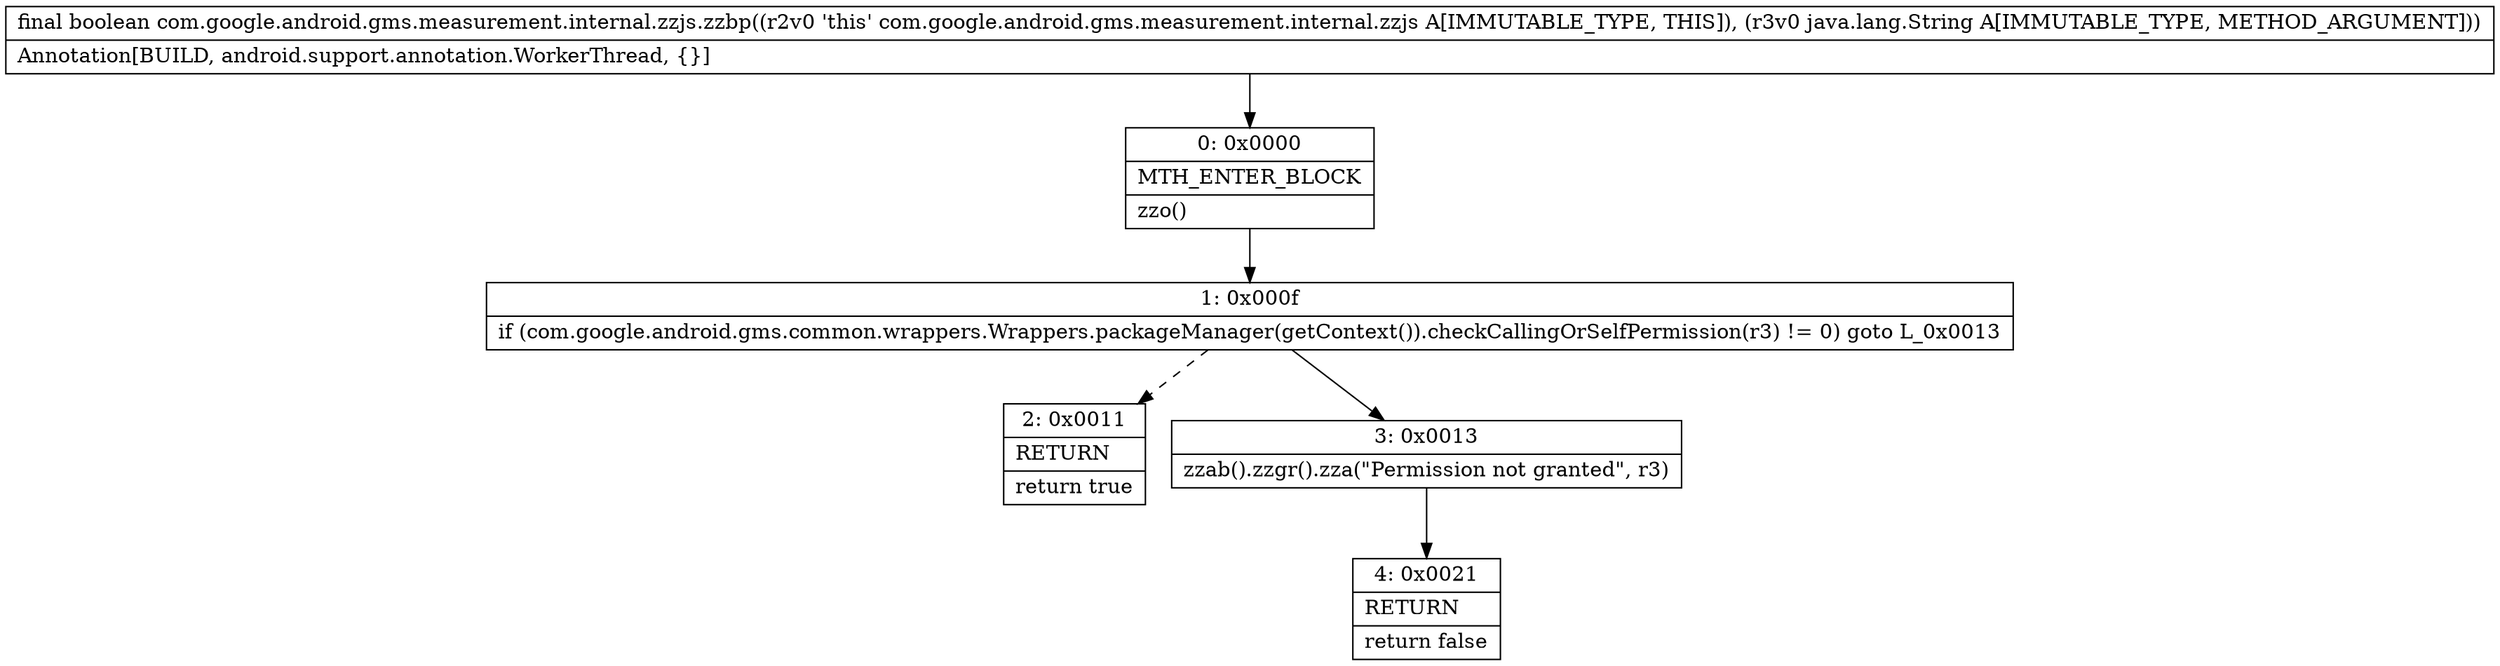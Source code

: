 digraph "CFG forcom.google.android.gms.measurement.internal.zzjs.zzbp(Ljava\/lang\/String;)Z" {
Node_0 [shape=record,label="{0\:\ 0x0000|MTH_ENTER_BLOCK\l|zzo()\l}"];
Node_1 [shape=record,label="{1\:\ 0x000f|if (com.google.android.gms.common.wrappers.Wrappers.packageManager(getContext()).checkCallingOrSelfPermission(r3) != 0) goto L_0x0013\l}"];
Node_2 [shape=record,label="{2\:\ 0x0011|RETURN\l|return true\l}"];
Node_3 [shape=record,label="{3\:\ 0x0013|zzab().zzgr().zza(\"Permission not granted\", r3)\l}"];
Node_4 [shape=record,label="{4\:\ 0x0021|RETURN\l|return false\l}"];
MethodNode[shape=record,label="{final boolean com.google.android.gms.measurement.internal.zzjs.zzbp((r2v0 'this' com.google.android.gms.measurement.internal.zzjs A[IMMUTABLE_TYPE, THIS]), (r3v0 java.lang.String A[IMMUTABLE_TYPE, METHOD_ARGUMENT]))  | Annotation[BUILD, android.support.annotation.WorkerThread, \{\}]\l}"];
MethodNode -> Node_0;
Node_0 -> Node_1;
Node_1 -> Node_2[style=dashed];
Node_1 -> Node_3;
Node_3 -> Node_4;
}

